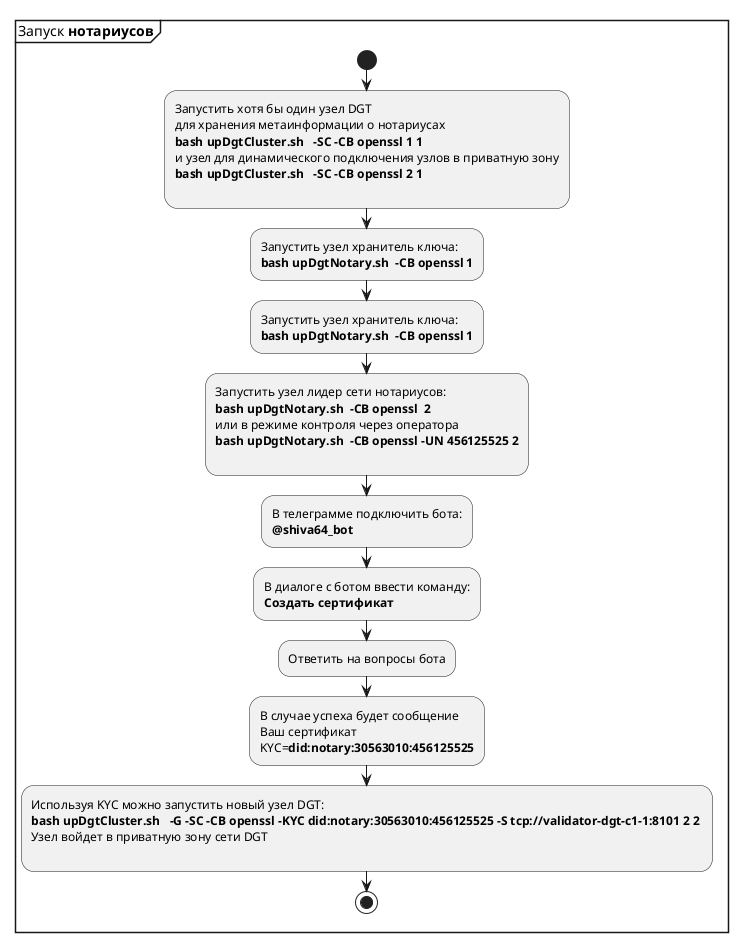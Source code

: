 @startuml
mainframe Запуск **нотариусов**

start
:Запустить хотя бы один узел DGT
для хранения метаинформации о нотариусах
**bash upDgtCluster.sh   -SC -CB openssl 1 1**
и узел для динамического подключения узлов в приватную зону
**bash upDgtCluster.sh   -SC -CB openssl 2 1**
;
:Запустить узел хранитель ключа:
**bash upDgtNotary.sh  -CB openssl 1**;

:Запустить узел хранитель ключа:
**bash upDgtNotary.sh  -CB openssl 1**;
:Запустить узел лидер сети нотариусов:
**bash upDgtNotary.sh  -CB openssl  2**
или в режиме контроля через оператора 
**bash upDgtNotary.sh  -CB openssl -UN 456125525 2**
;
:В телеграмме подключить бота:
**@shiva64_bot**;
:В диалоге с ботом ввести команду:
**Создать сертификат**;
:Ответить на вопросы бота;
:В случае успеха будет сообщение
Ваш сертификат 
KYC=**did:notary:30563010:456125525**;
:Используя KYC можно запустить новый узел DGT:
**bash upDgtCluster.sh   -G -SC -CB openssl -KYC did:notary:30563010:456125525 -S tcp://validator-dgt-c1-1:8101 2 2** 
Узел войдет в приватную зону сети DGT 
;
stop
@enduml
